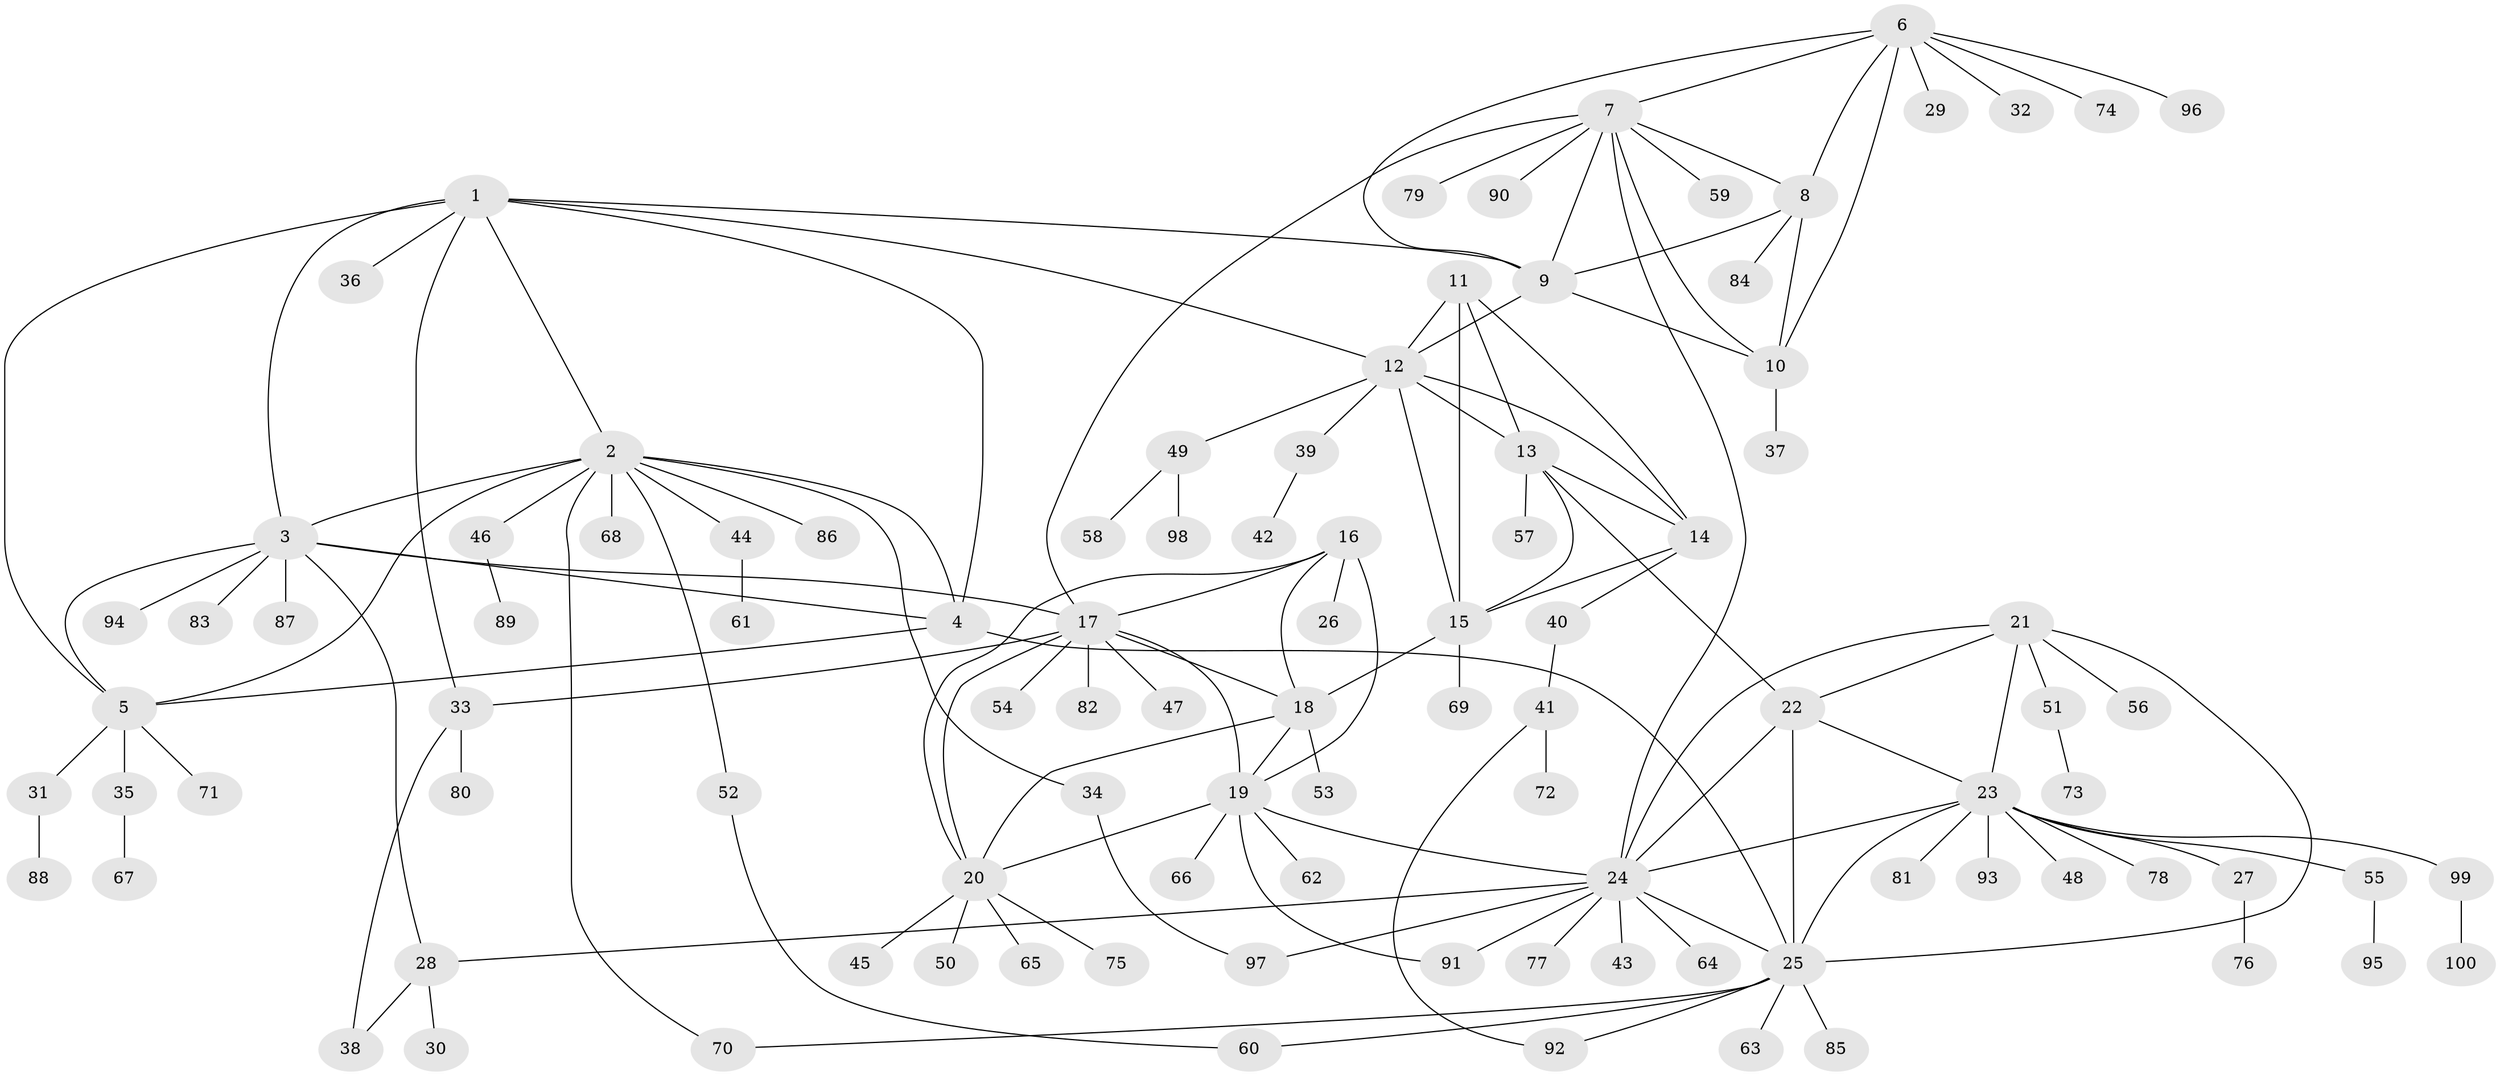 // Generated by graph-tools (version 1.1) at 2025/50/03/09/25 03:50:37]
// undirected, 100 vertices, 143 edges
graph export_dot {
graph [start="1"]
  node [color=gray90,style=filled];
  1;
  2;
  3;
  4;
  5;
  6;
  7;
  8;
  9;
  10;
  11;
  12;
  13;
  14;
  15;
  16;
  17;
  18;
  19;
  20;
  21;
  22;
  23;
  24;
  25;
  26;
  27;
  28;
  29;
  30;
  31;
  32;
  33;
  34;
  35;
  36;
  37;
  38;
  39;
  40;
  41;
  42;
  43;
  44;
  45;
  46;
  47;
  48;
  49;
  50;
  51;
  52;
  53;
  54;
  55;
  56;
  57;
  58;
  59;
  60;
  61;
  62;
  63;
  64;
  65;
  66;
  67;
  68;
  69;
  70;
  71;
  72;
  73;
  74;
  75;
  76;
  77;
  78;
  79;
  80;
  81;
  82;
  83;
  84;
  85;
  86;
  87;
  88;
  89;
  90;
  91;
  92;
  93;
  94;
  95;
  96;
  97;
  98;
  99;
  100;
  1 -- 2;
  1 -- 3;
  1 -- 4;
  1 -- 5;
  1 -- 9;
  1 -- 12;
  1 -- 33;
  1 -- 36;
  2 -- 3;
  2 -- 4;
  2 -- 5;
  2 -- 34;
  2 -- 44;
  2 -- 46;
  2 -- 52;
  2 -- 68;
  2 -- 70;
  2 -- 86;
  3 -- 4;
  3 -- 5;
  3 -- 17;
  3 -- 28;
  3 -- 83;
  3 -- 87;
  3 -- 94;
  4 -- 5;
  4 -- 25;
  5 -- 31;
  5 -- 35;
  5 -- 71;
  6 -- 7;
  6 -- 8;
  6 -- 9;
  6 -- 10;
  6 -- 29;
  6 -- 32;
  6 -- 74;
  6 -- 96;
  7 -- 8;
  7 -- 9;
  7 -- 10;
  7 -- 17;
  7 -- 24;
  7 -- 59;
  7 -- 79;
  7 -- 90;
  8 -- 9;
  8 -- 10;
  8 -- 84;
  9 -- 10;
  9 -- 12;
  10 -- 37;
  11 -- 12;
  11 -- 13;
  11 -- 14;
  11 -- 15;
  12 -- 13;
  12 -- 14;
  12 -- 15;
  12 -- 39;
  12 -- 49;
  13 -- 14;
  13 -- 15;
  13 -- 22;
  13 -- 57;
  14 -- 15;
  14 -- 40;
  15 -- 18;
  15 -- 69;
  16 -- 17;
  16 -- 18;
  16 -- 19;
  16 -- 20;
  16 -- 26;
  17 -- 18;
  17 -- 19;
  17 -- 20;
  17 -- 33;
  17 -- 47;
  17 -- 54;
  17 -- 82;
  18 -- 19;
  18 -- 20;
  18 -- 53;
  19 -- 20;
  19 -- 24;
  19 -- 62;
  19 -- 66;
  19 -- 91;
  20 -- 45;
  20 -- 50;
  20 -- 65;
  20 -- 75;
  21 -- 22;
  21 -- 23;
  21 -- 24;
  21 -- 25;
  21 -- 51;
  21 -- 56;
  22 -- 23;
  22 -- 24;
  22 -- 25;
  23 -- 24;
  23 -- 25;
  23 -- 27;
  23 -- 48;
  23 -- 55;
  23 -- 78;
  23 -- 81;
  23 -- 93;
  23 -- 99;
  24 -- 25;
  24 -- 28;
  24 -- 43;
  24 -- 64;
  24 -- 77;
  24 -- 91;
  24 -- 97;
  25 -- 60;
  25 -- 63;
  25 -- 70;
  25 -- 85;
  25 -- 92;
  27 -- 76;
  28 -- 30;
  28 -- 38;
  31 -- 88;
  33 -- 38;
  33 -- 80;
  34 -- 97;
  35 -- 67;
  39 -- 42;
  40 -- 41;
  41 -- 72;
  41 -- 92;
  44 -- 61;
  46 -- 89;
  49 -- 58;
  49 -- 98;
  51 -- 73;
  52 -- 60;
  55 -- 95;
  99 -- 100;
}
